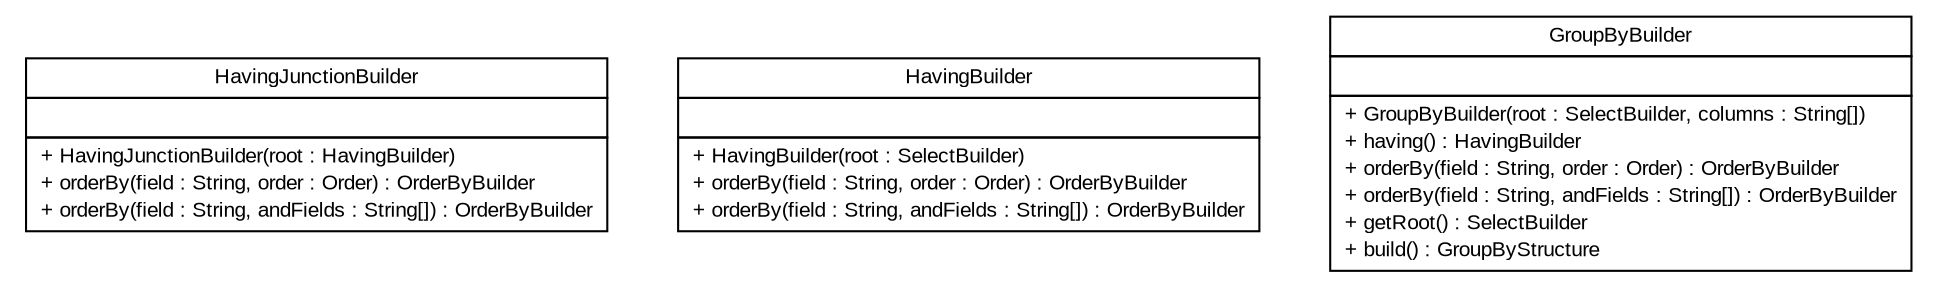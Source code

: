 #!/usr/local/bin/dot
#
# Class diagram 
# Generated by UMLGraph version R5_6 (http://www.umlgraph.org/)
#

digraph G {
	edge [fontname="arial",fontsize=10,labelfontname="arial",labelfontsize=10];
	node [fontname="arial",fontsize=10,shape=plaintext];
	nodesep=0.25;
	ranksep=0.5;
	// br.gov.to.sefaz.persistence.query.builder.sql.select.groupby.HavingJunctionBuilder
	c2000 [label=<<table title="br.gov.to.sefaz.persistence.query.builder.sql.select.groupby.HavingJunctionBuilder" border="0" cellborder="1" cellspacing="0" cellpadding="2" port="p" href="./HavingJunctionBuilder.html">
		<tr><td><table border="0" cellspacing="0" cellpadding="1">
<tr><td align="center" balign="center"> HavingJunctionBuilder </td></tr>
		</table></td></tr>
		<tr><td><table border="0" cellspacing="0" cellpadding="1">
<tr><td align="left" balign="left">  </td></tr>
		</table></td></tr>
		<tr><td><table border="0" cellspacing="0" cellpadding="1">
<tr><td align="left" balign="left"> + HavingJunctionBuilder(root : HavingBuilder) </td></tr>
<tr><td align="left" balign="left"> + orderBy(field : String, order : Order) : OrderByBuilder </td></tr>
<tr><td align="left" balign="left"> + orderBy(field : String, andFields : String[]) : OrderByBuilder </td></tr>
		</table></td></tr>
		</table>>, URL="./HavingJunctionBuilder.html", fontname="arial", fontcolor="black", fontsize=10.0];
	// br.gov.to.sefaz.persistence.query.builder.sql.select.groupby.HavingBuilder
	c2001 [label=<<table title="br.gov.to.sefaz.persistence.query.builder.sql.select.groupby.HavingBuilder" border="0" cellborder="1" cellspacing="0" cellpadding="2" port="p" href="./HavingBuilder.html">
		<tr><td><table border="0" cellspacing="0" cellpadding="1">
<tr><td align="center" balign="center"> HavingBuilder </td></tr>
		</table></td></tr>
		<tr><td><table border="0" cellspacing="0" cellpadding="1">
<tr><td align="left" balign="left">  </td></tr>
		</table></td></tr>
		<tr><td><table border="0" cellspacing="0" cellpadding="1">
<tr><td align="left" balign="left"> + HavingBuilder(root : SelectBuilder) </td></tr>
<tr><td align="left" balign="left"> + orderBy(field : String, order : Order) : OrderByBuilder </td></tr>
<tr><td align="left" balign="left"> + orderBy(field : String, andFields : String[]) : OrderByBuilder </td></tr>
		</table></td></tr>
		</table>>, URL="./HavingBuilder.html", fontname="arial", fontcolor="black", fontsize=10.0];
	// br.gov.to.sefaz.persistence.query.builder.sql.select.groupby.GroupByBuilder
	c2002 [label=<<table title="br.gov.to.sefaz.persistence.query.builder.sql.select.groupby.GroupByBuilder" border="0" cellborder="1" cellspacing="0" cellpadding="2" port="p" href="./GroupByBuilder.html">
		<tr><td><table border="0" cellspacing="0" cellpadding="1">
<tr><td align="center" balign="center"> GroupByBuilder </td></tr>
		</table></td></tr>
		<tr><td><table border="0" cellspacing="0" cellpadding="1">
<tr><td align="left" balign="left">  </td></tr>
		</table></td></tr>
		<tr><td><table border="0" cellspacing="0" cellpadding="1">
<tr><td align="left" balign="left"> + GroupByBuilder(root : SelectBuilder, columns : String[]) </td></tr>
<tr><td align="left" balign="left"> + having() : HavingBuilder </td></tr>
<tr><td align="left" balign="left"> + orderBy(field : String, order : Order) : OrderByBuilder </td></tr>
<tr><td align="left" balign="left"> + orderBy(field : String, andFields : String[]) : OrderByBuilder </td></tr>
<tr><td align="left" balign="left"> + getRoot() : SelectBuilder </td></tr>
<tr><td align="left" balign="left"> + build() : GroupByStructure </td></tr>
		</table></td></tr>
		</table>>, URL="./GroupByBuilder.html", fontname="arial", fontcolor="black", fontsize=10.0];
}

